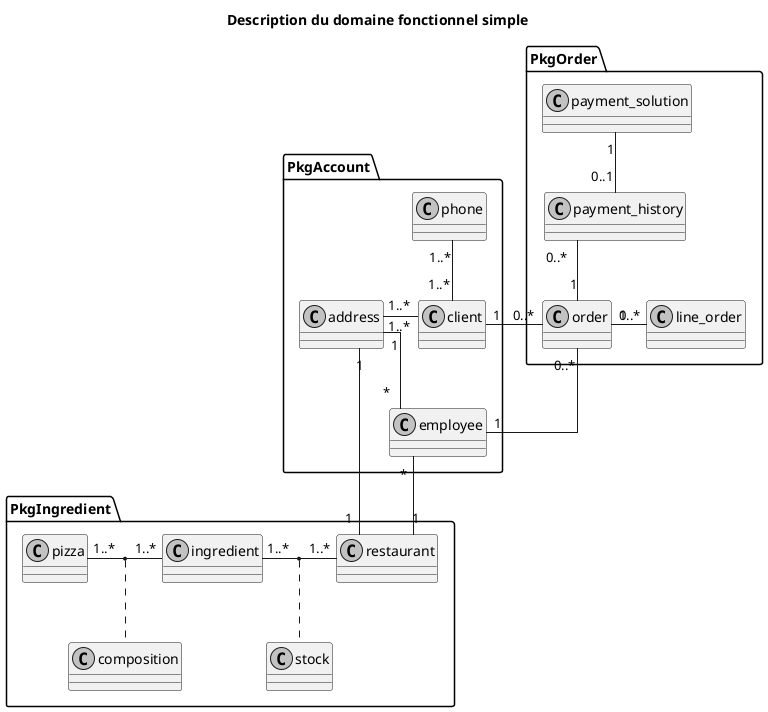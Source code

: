 @startuml

title Description du domaine fonctionnel simple

/' = = = = = = = STYLE = = = = = = = '/
skinparam monochrome true
skinparam linetype ortho

/' = = = = = = = CLASSE = = = = = = = '/
package PkgOrder {
    class line_order
    class order
    class payment_history
    class payment_solution

    line_order "0..*" -left- "1" order : "    "
    order "1" -up- "0..*" payment_history
    payment_solution "1" -down- "0..1" payment_history
}

package PkgIngredient {
    class composition
    class ingredient
    class pizza
    class restaurant
    class stock

    ingredient "1..*" - "1..*" restaurant
    (ingredient, restaurant) .. stock

    pizza "1..*" - "1..*" ingredient
    (pizza, ingredient) .. composition
}

package PkgAccount {
    class address
    class client
    class employee
    class phone

    client "1..*" -up- "1..*" phone
    client "1..*" -left- "1..*" address
    address "1" -down- "*" employee
}

/' = = = = = = = RELATION INTER PKG = = = = = = = '/
employee "1" - "0..*" order
order "0..*" - "1" client
address "1" -- "1" restaurant
employee "*" -- "1" restaurant

@enduml
